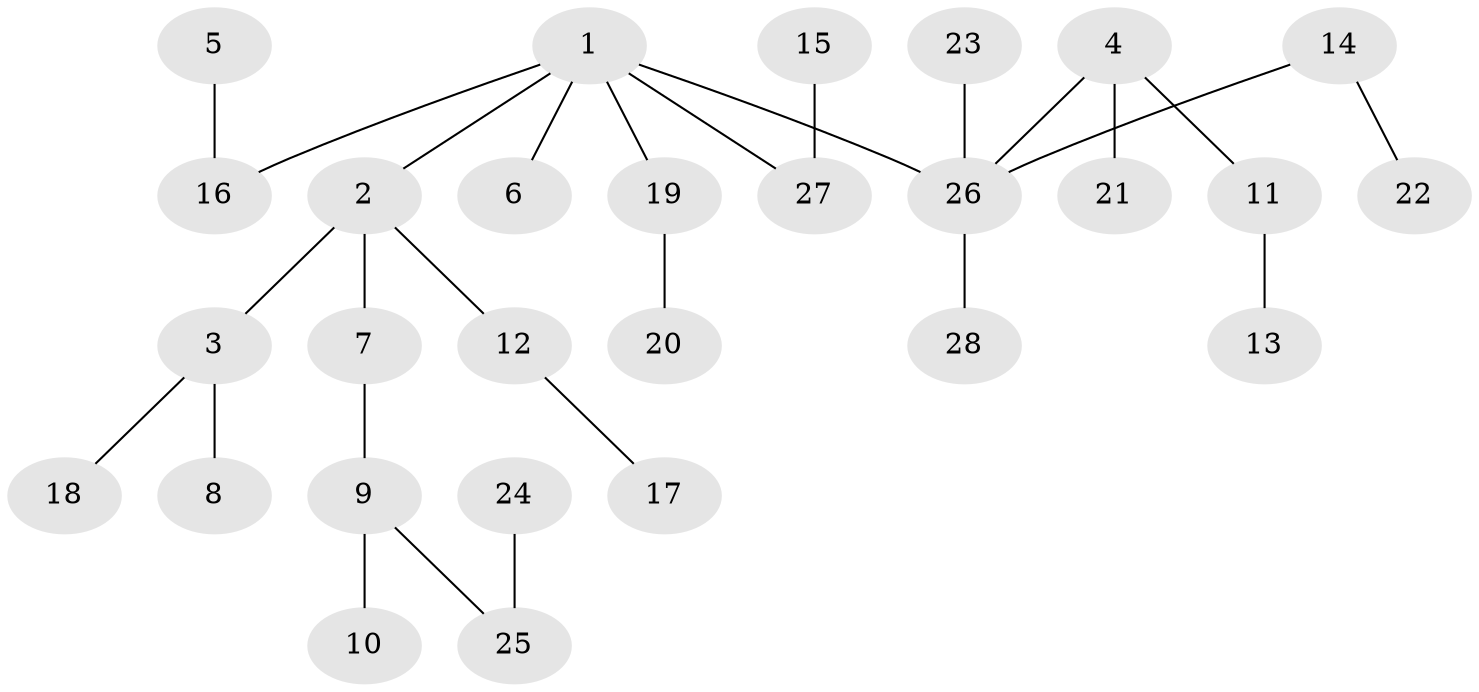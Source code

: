 // original degree distribution, {1: 0.45454545454545453, 3: 0.16363636363636364, 5: 0.03636363636363636, 4: 0.07272727272727272, 2: 0.2727272727272727}
// Generated by graph-tools (version 1.1) at 2025/26/03/09/25 03:26:27]
// undirected, 28 vertices, 27 edges
graph export_dot {
graph [start="1"]
  node [color=gray90,style=filled];
  1;
  2;
  3;
  4;
  5;
  6;
  7;
  8;
  9;
  10;
  11;
  12;
  13;
  14;
  15;
  16;
  17;
  18;
  19;
  20;
  21;
  22;
  23;
  24;
  25;
  26;
  27;
  28;
  1 -- 2 [weight=1.0];
  1 -- 6 [weight=1.0];
  1 -- 16 [weight=1.0];
  1 -- 19 [weight=1.0];
  1 -- 26 [weight=1.0];
  1 -- 27 [weight=1.0];
  2 -- 3 [weight=1.0];
  2 -- 7 [weight=1.0];
  2 -- 12 [weight=1.0];
  3 -- 8 [weight=1.0];
  3 -- 18 [weight=1.0];
  4 -- 11 [weight=1.0];
  4 -- 21 [weight=1.0];
  4 -- 26 [weight=1.0];
  5 -- 16 [weight=1.0];
  7 -- 9 [weight=1.0];
  9 -- 10 [weight=1.0];
  9 -- 25 [weight=1.0];
  11 -- 13 [weight=1.0];
  12 -- 17 [weight=1.0];
  14 -- 22 [weight=1.0];
  14 -- 26 [weight=1.0];
  15 -- 27 [weight=1.0];
  19 -- 20 [weight=1.0];
  23 -- 26 [weight=1.0];
  24 -- 25 [weight=1.0];
  26 -- 28 [weight=1.0];
}

